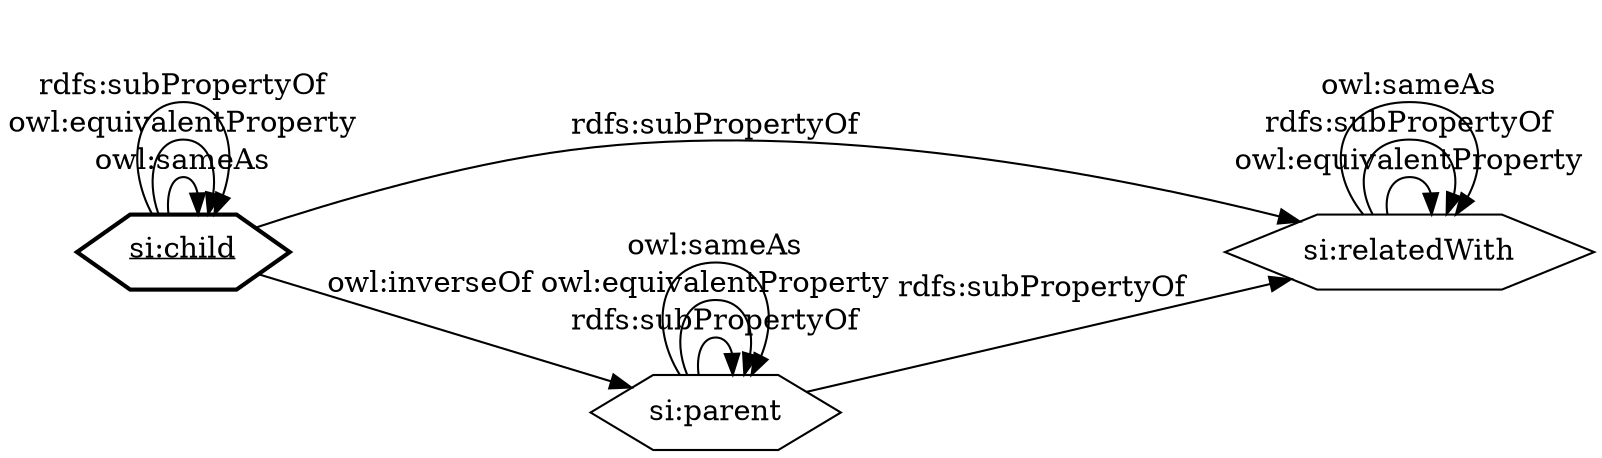 digraph Konzeptuebersicht {
graph [ rankdir="LR"]
"si:child"[ URL="http://localhost:8080/KnowWE/Wiki.jsp?page=ForTestingOnly&amp;concept=si:child"  shape="hexagon"  style="bold" label=<<U>si:child</U>> ];
"si:relatedWith"[ URL="http://localhost:8080/KnowWE/Wiki.jsp?page=ForTestingOnly&amp;concept=si:relatedWith"  shape="hexagon" label="si:relatedWith" ];
"si:parent"[ URL="http://localhost:8080/KnowWE/Wiki.jsp?page=ForTestingOnly&amp;concept=si:parent"  shape="hexagon" label="si:parent" ];
"si:parent" -> "si:parent" [ label = "rdfs:subPropertyOf" arrowtail="normal"  color="black"  ];
"si:child" -> "si:child" [ label = "owl:sameAs" arrowtail="normal"  color="black"  ];
"si:child" -> "si:child" [ label = "owl:equivalentProperty" arrowtail="normal"  color="black"  ];
"si:parent" -> "si:relatedWith" [ label = "rdfs:subPropertyOf" arrowtail="normal"  color="black"  ];
"si:child" -> "si:parent" [ label = "owl:inverseOf" arrowtail="normal"  color="black"  ];
"si:relatedWith" -> "si:relatedWith" [ label = "owl:equivalentProperty" arrowtail="normal"  color="black"  ];
"si:relatedWith" -> "si:relatedWith" [ label = "rdfs:subPropertyOf" arrowtail="normal"  color="black"  ];
"si:relatedWith" -> "si:relatedWith" [ label = "owl:sameAs" arrowtail="normal"  color="black"  ];
"si:child" -> "si:relatedWith" [ label = "rdfs:subPropertyOf" arrowtail="normal"  color="black"  ];
"si:child" -> "si:child" [ label = "rdfs:subPropertyOf" arrowtail="normal"  color="black"  ];
"si:parent" -> "si:parent" [ label = "owl:equivalentProperty" arrowtail="normal"  color="black"  ];
"si:parent" -> "si:parent" [ label = "owl:sameAs" arrowtail="normal"  color="black"  ];
}
